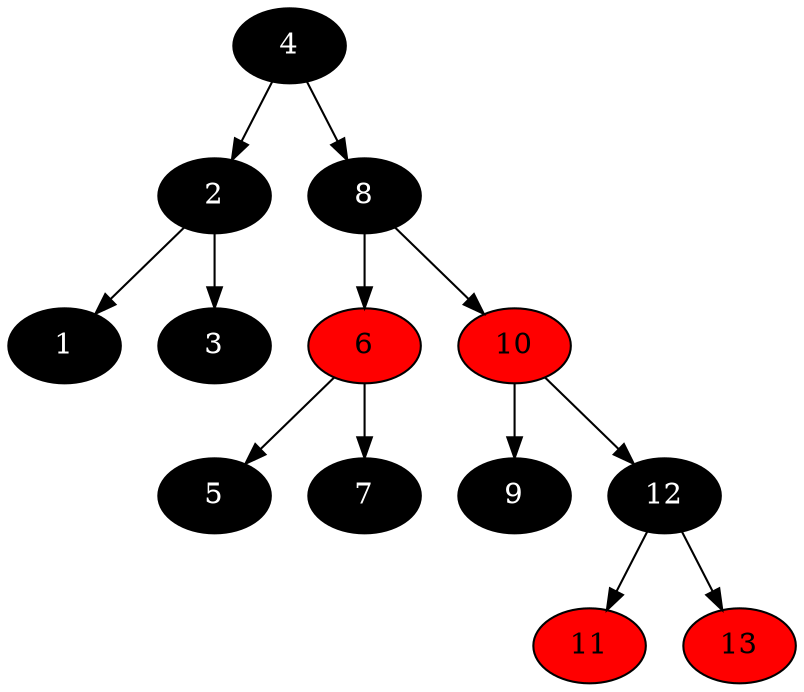 digraph mentions {
4 -> 2
2 -> 1
2 -> 3
4 -> 8
8 -> 6
6 -> 5
6 -> 7
8 -> 10
10 -> 9
10 -> 12
12 -> 11
12 -> 13
4[style=filled, fillcolor=black, fontcolor=white]
2[style=filled, fillcolor=black, fontcolor=white]
1[style=filled, fillcolor=black, fontcolor=white]
3[style=filled, fillcolor=black, fontcolor=white]
8[style=filled, fillcolor=black, fontcolor=white]
6[style=filled, fillcolor=red]
5[style=filled, fillcolor=black, fontcolor=white]
7[style=filled, fillcolor=black, fontcolor=white]
10[style=filled, fillcolor=red]
9[style=filled, fillcolor=black, fontcolor=white]
12[style=filled, fillcolor=black, fontcolor=white]
11[style=filled, fillcolor=red]
13[style=filled, fillcolor=red]
}
